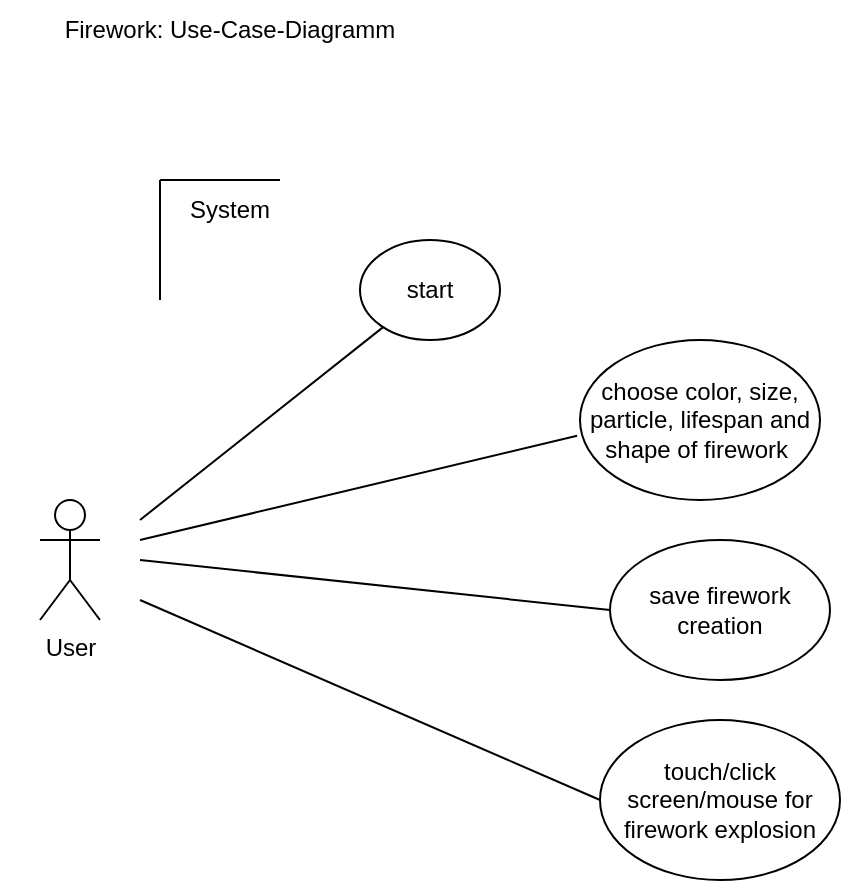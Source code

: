 <mxfile version="20.8.16" type="device"><diagram name="Seite-1" id="Aa810SFVIYfy-U1CjYe4"><mxGraphModel dx="1434" dy="948" grid="1" gridSize="10" guides="1" tooltips="1" connect="1" arrows="1" fold="1" page="1" pageScale="1" pageWidth="827" pageHeight="1169" math="0" shadow="0"><root><mxCell id="0"/><mxCell id="1" parent="0"/><mxCell id="JvPc0fbGI7fap34sXANZ-1" value="User" style="shape=umlActor;verticalLabelPosition=bottom;verticalAlign=top;html=1;outlineConnect=0;" parent="1" vertex="1"><mxGeometry x="60" y="280" width="30" height="60" as="geometry"/></mxCell><mxCell id="JvPc0fbGI7fap34sXANZ-2" value="Firework: Use-Case-Diagramm" style="text;html=1;strokeColor=none;fillColor=none;align=center;verticalAlign=middle;whiteSpace=wrap;rounded=0;" parent="1" vertex="1"><mxGeometry x="40" y="30" width="230" height="30" as="geometry"/></mxCell><mxCell id="JvPc0fbGI7fap34sXANZ-3" value="" style="endArrow=none;html=1;rounded=0;" parent="1" edge="1"><mxGeometry width="50" height="50" relative="1" as="geometry"><mxPoint x="120" y="180" as="sourcePoint"/><mxPoint x="120" y="120" as="targetPoint"/></mxGeometry></mxCell><mxCell id="JvPc0fbGI7fap34sXANZ-4" value="" style="endArrow=none;html=1;rounded=0;" parent="1" edge="1"><mxGeometry width="50" height="50" relative="1" as="geometry"><mxPoint x="180" y="120" as="sourcePoint"/><mxPoint x="120" y="120" as="targetPoint"/></mxGeometry></mxCell><mxCell id="JvPc0fbGI7fap34sXANZ-5" value="System" style="text;html=1;strokeColor=none;fillColor=none;align=center;verticalAlign=middle;whiteSpace=wrap;rounded=0;" parent="1" vertex="1"><mxGeometry x="125" y="120" width="60" height="30" as="geometry"/></mxCell><mxCell id="JvPc0fbGI7fap34sXANZ-6" value="start" style="ellipse;whiteSpace=wrap;html=1;" parent="1" vertex="1"><mxGeometry x="220" y="150" width="70" height="50" as="geometry"/></mxCell><mxCell id="JvPc0fbGI7fap34sXANZ-7" value="choose color, size, particle, lifespan and shape of firework&amp;nbsp;" style="ellipse;whiteSpace=wrap;html=1;" parent="1" vertex="1"><mxGeometry x="330" y="200" width="120" height="80" as="geometry"/></mxCell><mxCell id="JvPc0fbGI7fap34sXANZ-9" value="touch/click screen/mouse for firework explosion" style="ellipse;whiteSpace=wrap;html=1;" parent="1" vertex="1"><mxGeometry x="340" y="390" width="120" height="80" as="geometry"/></mxCell><mxCell id="JvPc0fbGI7fap34sXANZ-10" value="save firework creation" style="ellipse;whiteSpace=wrap;html=1;" parent="1" vertex="1"><mxGeometry x="345" y="300" width="110" height="70" as="geometry"/></mxCell><mxCell id="JvPc0fbGI7fap34sXANZ-12" value="" style="endArrow=none;html=1;rounded=0;" parent="1" target="JvPc0fbGI7fap34sXANZ-6" edge="1"><mxGeometry width="50" height="50" relative="1" as="geometry"><mxPoint x="110" y="290" as="sourcePoint"/><mxPoint x="430" y="280" as="targetPoint"/></mxGeometry></mxCell><mxCell id="JvPc0fbGI7fap34sXANZ-13" value="" style="endArrow=none;html=1;rounded=0;entryX=-0.012;entryY=0.599;entryDx=0;entryDy=0;entryPerimeter=0;" parent="1" target="JvPc0fbGI7fap34sXANZ-7" edge="1"><mxGeometry width="50" height="50" relative="1" as="geometry"><mxPoint x="110" y="300" as="sourcePoint"/><mxPoint x="320" y="250" as="targetPoint"/></mxGeometry></mxCell><mxCell id="JvPc0fbGI7fap34sXANZ-14" value="" style="endArrow=none;html=1;rounded=0;entryX=0;entryY=0.5;entryDx=0;entryDy=0;" parent="1" target="JvPc0fbGI7fap34sXANZ-10" edge="1"><mxGeometry width="50" height="50" relative="1" as="geometry"><mxPoint x="110" y="310" as="sourcePoint"/><mxPoint x="430" y="280" as="targetPoint"/></mxGeometry></mxCell><mxCell id="JvPc0fbGI7fap34sXANZ-15" value="" style="endArrow=none;html=1;rounded=0;entryX=0;entryY=0.5;entryDx=0;entryDy=0;" parent="1" target="JvPc0fbGI7fap34sXANZ-9" edge="1"><mxGeometry width="50" height="50" relative="1" as="geometry"><mxPoint x="110" y="330" as="sourcePoint"/><mxPoint x="330" y="460" as="targetPoint"/></mxGeometry></mxCell></root></mxGraphModel></diagram></mxfile>